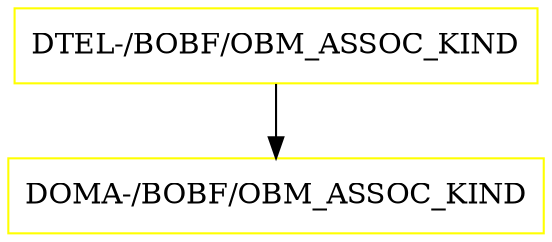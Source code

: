 digraph G {
  "DTEL-/BOBF/OBM_ASSOC_KIND" [shape=box,color=yellow];
  "DOMA-/BOBF/OBM_ASSOC_KIND" [shape=box,color=yellow,URL="./DOMA_%23BOBF%23OBM_ASSOC_KIND.html"];
  "DTEL-/BOBF/OBM_ASSOC_KIND" -> "DOMA-/BOBF/OBM_ASSOC_KIND";
}
